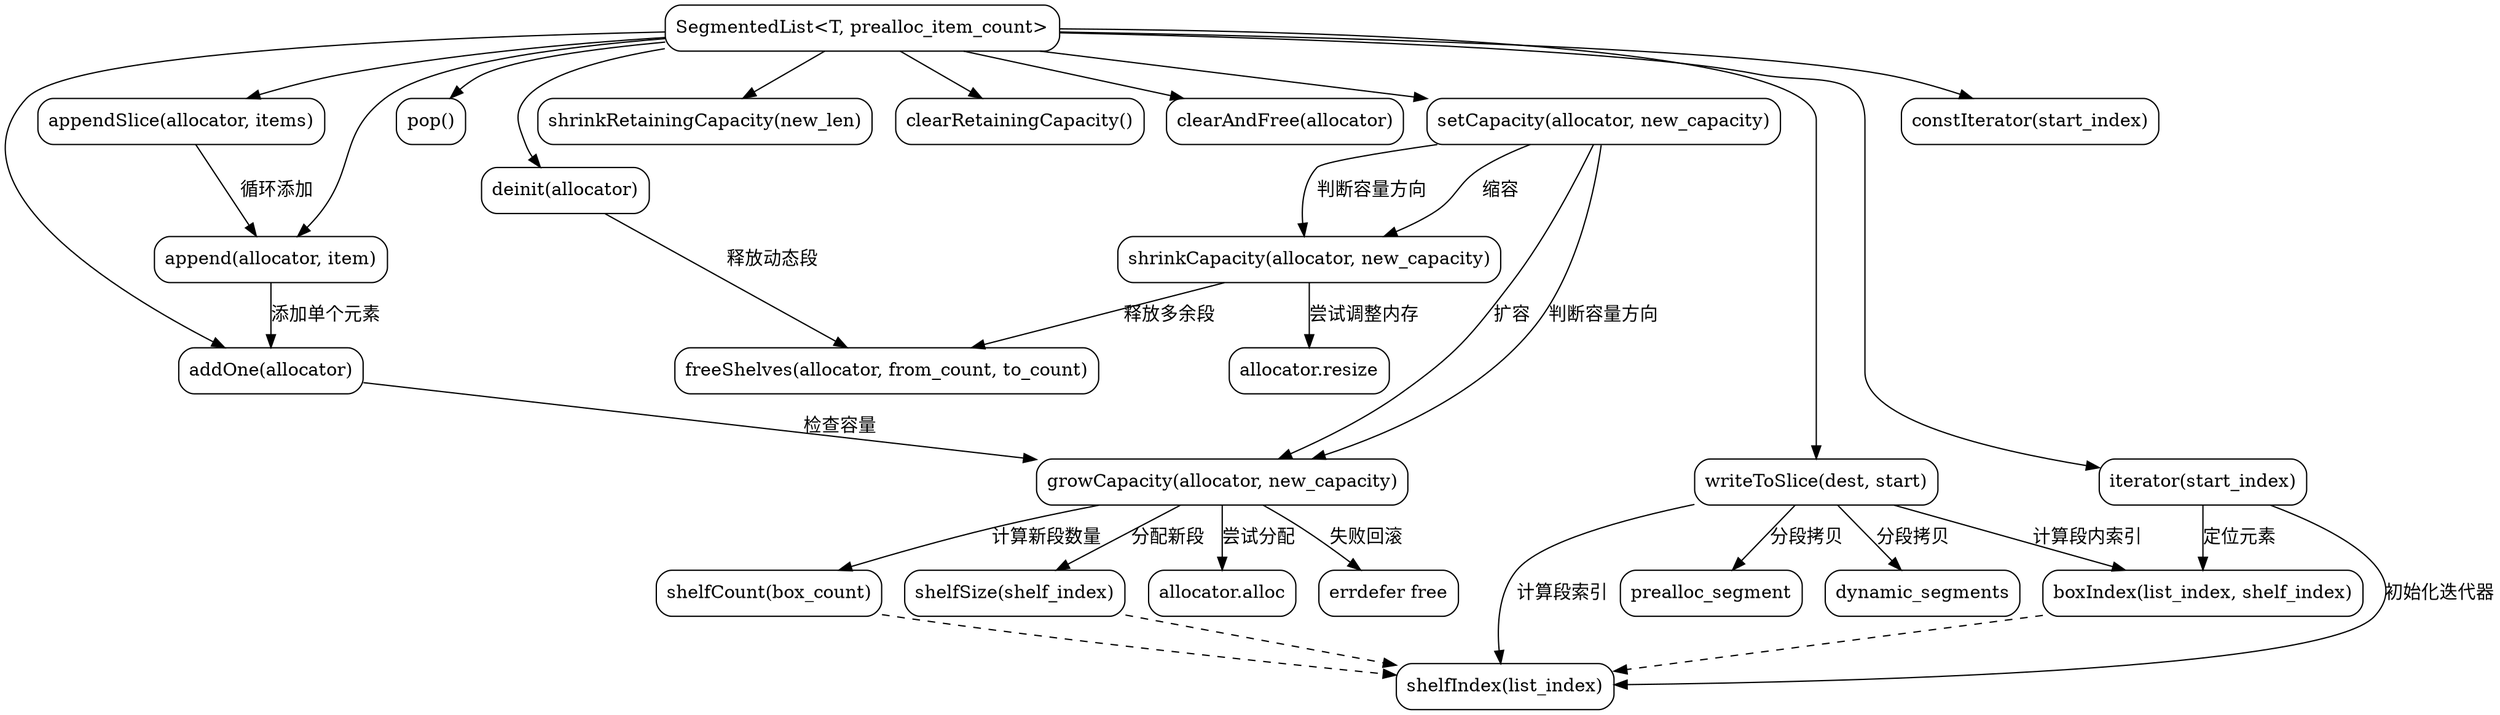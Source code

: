 
digraph SegmentedList {
    node [shape=rectangle, style=rounded];

    // 主要结构和方法
    SegmentedList [label="SegmentedList<T, prealloc_item_count>"];
    deinit [label="deinit(allocator)"];
    append [label="append(allocator, item)"];
    appendSlice [label="appendSlice(allocator, items)"];
    pop [label="pop()"];
    addOne [label="addOne(allocator)"];
    shrinkRetainingCapacity [label="shrinkRetainingCapacity(new_len)"];
    clearRetainingCapacity [label="clearRetainingCapacity()"];
    clearAndFree [label="clearAndFree(allocator)"];
    setCapacity [label="setCapacity(allocator, new_capacity)"];
    growCapacity [label="growCapacity(allocator, new_capacity)"];
    shrinkCapacity [label="shrinkCapacity(allocator, new_capacity)"];
    writeToSlice [label="writeToSlice(dest, start)"];
    iterator [label="iterator(start_index)"];
    constIterator [label="constIterator(start_index)"];
    freeShelves [label="freeShelves(allocator, from_count, to_count)"];
    shelfCount [label="shelfCount(box_count)"];
    shelfSize [label="shelfSize(shelf_index)"];
    shelfIndex [label="shelfIndex(list_index)"];
    boxIndex [label="boxIndex(list_index, shelf_index)"];

    // 结构体初始化关系
    SegmentedList -> deinit;
    SegmentedList -> append;
    SegmentedList -> appendSlice;
    SegmentedList -> pop;
    SegmentedList -> addOne;
    SegmentedList -> shrinkRetainingCapacity;
    SegmentedList -> clearRetainingCapacity;
    SegmentedList -> clearAndFree;
    SegmentedList -> setCapacity;
    SegmentedList -> writeToSlice;
    SegmentedList -> iterator;
    SegmentedList -> constIterator;

    // 方法调用关系
    deinit -> freeShelves [label="释放动态段"];
    append -> addOne [label="添加单个元素"];
    addOne -> growCapacity [label="检查容量"];
    appendSlice -> append [label="循环添加"];
    setCapacity -> growCapacity [label="扩容"];
    setCapacity -> shrinkCapacity [label="缩容"];
    growCapacity -> shelfCount [label="计算新段数量"];
    growCapacity -> shelfSize [label="分配新段"];
    shrinkCapacity -> freeShelves [label="释放多余段"];
    writeToSlice -> shelfIndex [label="计算段索引"];
    writeToSlice -> boxIndex [label="计算段内索引"];
    iterator -> shelfIndex [label="初始化迭代器"];
    iterator -> boxIndex [label="定位元素"];

    // 工具函数
    shelfCount -> shelfIndex [style=dashed];
    shelfSize -> shelfIndex [style=dashed];
    boxIndex -> shelfIndex [style=dashed];

    // 条件分支示例（简化表示）
    setCapacity -> {growCapacity, shrinkCapacity} [label="判断容量方向"];
    writeToSlice -> {prealloc_segment, dynamic_segments} [label="分段拷贝"];

    // 错误处理（简化表示）
    growCapacity -> "allocator.alloc" [label="尝试分配"];
    growCapacity -> "errdefer free" [label="失败回滚"];
    shrinkCapacity -> "allocator.resize" [label="尝试调整内存"];
}
